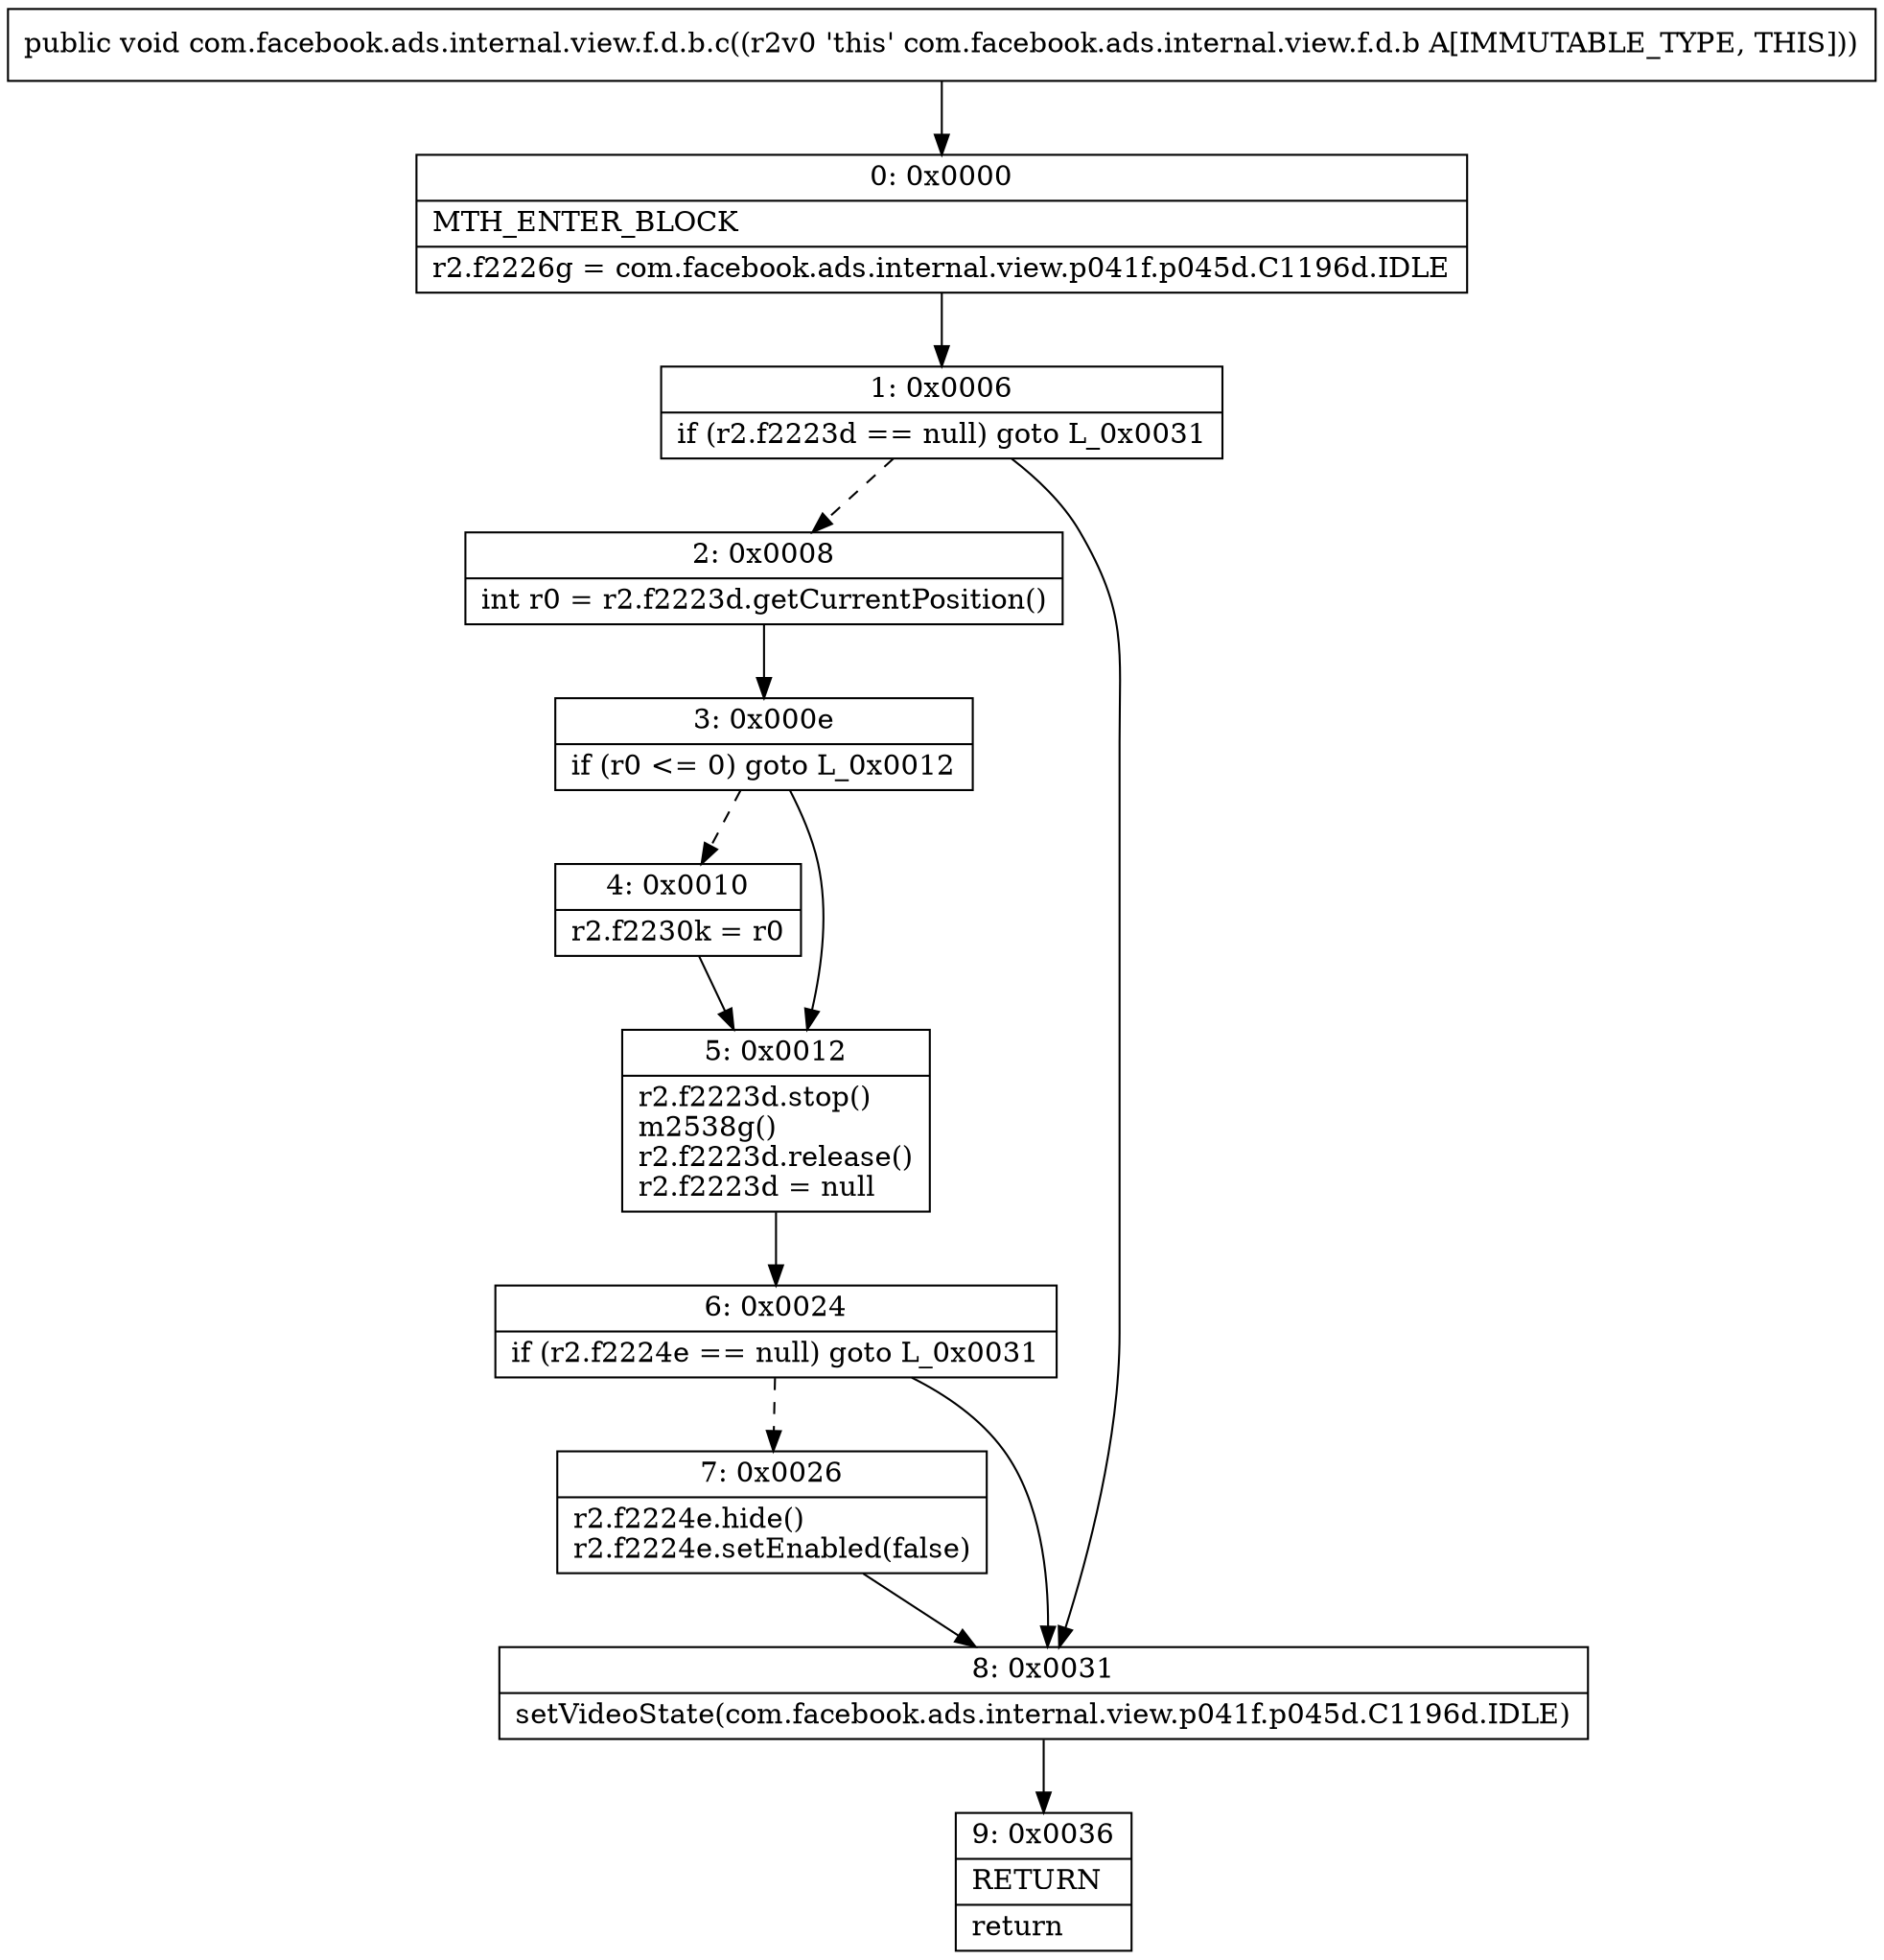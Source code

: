 digraph "CFG forcom.facebook.ads.internal.view.f.d.b.c()V" {
Node_0 [shape=record,label="{0\:\ 0x0000|MTH_ENTER_BLOCK\l|r2.f2226g = com.facebook.ads.internal.view.p041f.p045d.C1196d.IDLE\l}"];
Node_1 [shape=record,label="{1\:\ 0x0006|if (r2.f2223d == null) goto L_0x0031\l}"];
Node_2 [shape=record,label="{2\:\ 0x0008|int r0 = r2.f2223d.getCurrentPosition()\l}"];
Node_3 [shape=record,label="{3\:\ 0x000e|if (r0 \<= 0) goto L_0x0012\l}"];
Node_4 [shape=record,label="{4\:\ 0x0010|r2.f2230k = r0\l}"];
Node_5 [shape=record,label="{5\:\ 0x0012|r2.f2223d.stop()\lm2538g()\lr2.f2223d.release()\lr2.f2223d = null\l}"];
Node_6 [shape=record,label="{6\:\ 0x0024|if (r2.f2224e == null) goto L_0x0031\l}"];
Node_7 [shape=record,label="{7\:\ 0x0026|r2.f2224e.hide()\lr2.f2224e.setEnabled(false)\l}"];
Node_8 [shape=record,label="{8\:\ 0x0031|setVideoState(com.facebook.ads.internal.view.p041f.p045d.C1196d.IDLE)\l}"];
Node_9 [shape=record,label="{9\:\ 0x0036|RETURN\l|return\l}"];
MethodNode[shape=record,label="{public void com.facebook.ads.internal.view.f.d.b.c((r2v0 'this' com.facebook.ads.internal.view.f.d.b A[IMMUTABLE_TYPE, THIS])) }"];
MethodNode -> Node_0;
Node_0 -> Node_1;
Node_1 -> Node_2[style=dashed];
Node_1 -> Node_8;
Node_2 -> Node_3;
Node_3 -> Node_4[style=dashed];
Node_3 -> Node_5;
Node_4 -> Node_5;
Node_5 -> Node_6;
Node_6 -> Node_7[style=dashed];
Node_6 -> Node_8;
Node_7 -> Node_8;
Node_8 -> Node_9;
}

